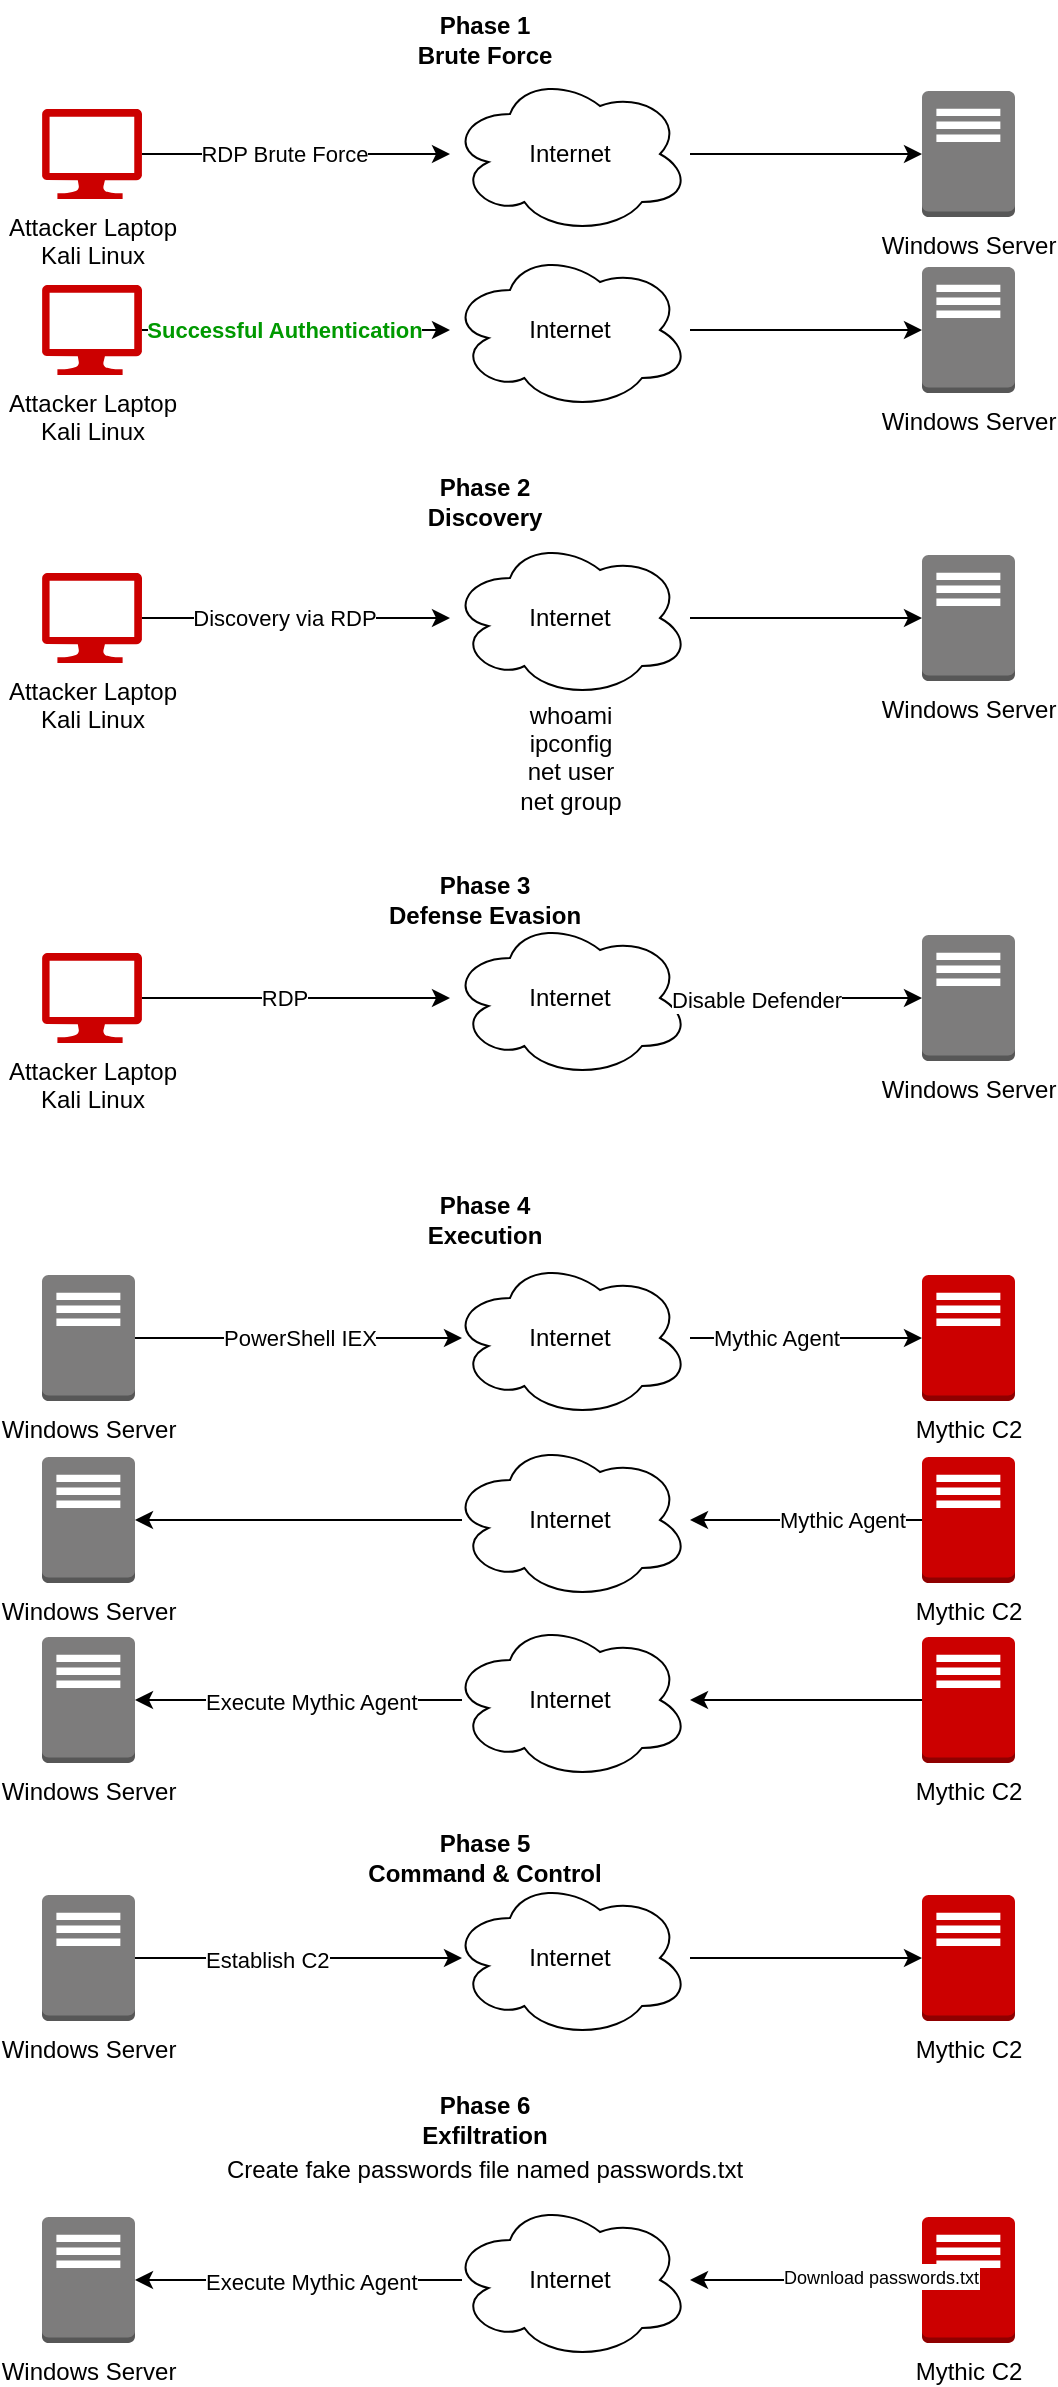 <mxfile version="26.0.6">
  <diagram name="Page-1" id="U6aiPvAN5z4Rupum-5LO">
    <mxGraphModel dx="1195" dy="662" grid="0" gridSize="10" guides="1" tooltips="1" connect="1" arrows="1" fold="1" page="1" pageScale="1" pageWidth="827" pageHeight="1169" math="0" shadow="0">
      <root>
        <mxCell id="0" />
        <mxCell id="1" parent="0" />
        <mxCell id="vFp5qnoEQJDvf5CFO5h7-2" value="Windows Server" style="outlineConnect=0;dashed=0;verticalLabelPosition=bottom;verticalAlign=top;align=center;html=1;shape=mxgraph.aws3.traditional_server;fillColor=#7D7C7C;gradientColor=none;" vertex="1" parent="1">
          <mxGeometry x="480" y="55.5" width="46.5" height="63" as="geometry" />
        </mxCell>
        <mxCell id="vFp5qnoEQJDvf5CFO5h7-11" style="edgeStyle=orthogonalEdgeStyle;rounded=0;orthogonalLoop=1;jettySize=auto;html=1;" edge="1" parent="1" source="vFp5qnoEQJDvf5CFO5h7-8" target="vFp5qnoEQJDvf5CFO5h7-9">
          <mxGeometry relative="1" as="geometry" />
        </mxCell>
        <mxCell id="vFp5qnoEQJDvf5CFO5h7-12" value="RDP Brute Force" style="edgeLabel;html=1;align=center;verticalAlign=middle;resizable=0;points=[];" vertex="1" connectable="0" parent="vFp5qnoEQJDvf5CFO5h7-11">
          <mxGeometry x="-0.079" y="1" relative="1" as="geometry">
            <mxPoint y="1" as="offset" />
          </mxGeometry>
        </mxCell>
        <mxCell id="vFp5qnoEQJDvf5CFO5h7-8" value="Attacker Laptop&lt;div&gt;Kali Linux&lt;/div&gt;" style="verticalLabelPosition=bottom;html=1;verticalAlign=top;align=center;strokeColor=none;fillColor=#CC0000;shape=mxgraph.azure.computer;pointerEvents=1;" vertex="1" parent="1">
          <mxGeometry x="40" y="64.5" width="50" height="45" as="geometry" />
        </mxCell>
        <mxCell id="vFp5qnoEQJDvf5CFO5h7-9" value="Internet" style="ellipse;shape=cloud;whiteSpace=wrap;html=1;" vertex="1" parent="1">
          <mxGeometry x="244" y="47" width="120" height="80" as="geometry" />
        </mxCell>
        <mxCell id="vFp5qnoEQJDvf5CFO5h7-10" value="Phase 1&lt;br&gt;Brute Force" style="text;html=1;align=center;verticalAlign=middle;resizable=0;points=[];autosize=1;strokeColor=none;fillColor=none;fontStyle=1" vertex="1" parent="1">
          <mxGeometry x="216" y="10" width="90" height="40" as="geometry" />
        </mxCell>
        <mxCell id="vFp5qnoEQJDvf5CFO5h7-13" style="rounded=0;orthogonalLoop=1;jettySize=auto;html=1;entryX=0;entryY=0.5;entryDx=0;entryDy=0;entryPerimeter=0;" edge="1" parent="1" source="vFp5qnoEQJDvf5CFO5h7-9" target="vFp5qnoEQJDvf5CFO5h7-2">
          <mxGeometry relative="1" as="geometry" />
        </mxCell>
        <mxCell id="vFp5qnoEQJDvf5CFO5h7-21" value="Windows Server" style="outlineConnect=0;dashed=0;verticalLabelPosition=bottom;verticalAlign=top;align=center;html=1;shape=mxgraph.aws3.traditional_server;fillColor=#7D7C7C;gradientColor=none;" vertex="1" parent="1">
          <mxGeometry x="480" y="143.5" width="46.5" height="63" as="geometry" />
        </mxCell>
        <mxCell id="vFp5qnoEQJDvf5CFO5h7-22" style="edgeStyle=orthogonalEdgeStyle;rounded=0;orthogonalLoop=1;jettySize=auto;html=1;" edge="1" source="vFp5qnoEQJDvf5CFO5h7-24" target="vFp5qnoEQJDvf5CFO5h7-25" parent="1">
          <mxGeometry relative="1" as="geometry" />
        </mxCell>
        <mxCell id="vFp5qnoEQJDvf5CFO5h7-23" value="Successful Authentication" style="edgeLabel;html=1;align=center;verticalAlign=middle;resizable=0;points=[];fontColor=#009900;fontStyle=1" vertex="1" connectable="0" parent="vFp5qnoEQJDvf5CFO5h7-22">
          <mxGeometry x="-0.079" y="1" relative="1" as="geometry">
            <mxPoint y="1" as="offset" />
          </mxGeometry>
        </mxCell>
        <mxCell id="vFp5qnoEQJDvf5CFO5h7-24" value="Attacker Laptop&lt;div&gt;Kali Linux&lt;/div&gt;" style="verticalLabelPosition=bottom;html=1;verticalAlign=top;align=center;strokeColor=none;fillColor=#CC0000;shape=mxgraph.azure.computer;pointerEvents=1;" vertex="1" parent="1">
          <mxGeometry x="40" y="152.5" width="50" height="45" as="geometry" />
        </mxCell>
        <mxCell id="vFp5qnoEQJDvf5CFO5h7-25" value="Internet" style="ellipse;shape=cloud;whiteSpace=wrap;html=1;" vertex="1" parent="1">
          <mxGeometry x="244" y="135" width="120" height="80" as="geometry" />
        </mxCell>
        <mxCell id="vFp5qnoEQJDvf5CFO5h7-26" style="rounded=0;orthogonalLoop=1;jettySize=auto;html=1;entryX=0;entryY=0.5;entryDx=0;entryDy=0;entryPerimeter=0;" edge="1" source="vFp5qnoEQJDvf5CFO5h7-25" target="vFp5qnoEQJDvf5CFO5h7-21" parent="1">
          <mxGeometry relative="1" as="geometry" />
        </mxCell>
        <mxCell id="vFp5qnoEQJDvf5CFO5h7-27" value="Phase 2&lt;br&gt;Discovery" style="text;html=1;align=center;verticalAlign=middle;resizable=0;points=[];autosize=1;strokeColor=none;fillColor=none;fontStyle=1" vertex="1" parent="1">
          <mxGeometry x="221" y="241" width="80" height="40" as="geometry" />
        </mxCell>
        <mxCell id="vFp5qnoEQJDvf5CFO5h7-33" value="Windows Server" style="outlineConnect=0;dashed=0;verticalLabelPosition=bottom;verticalAlign=top;align=center;html=1;shape=mxgraph.aws3.traditional_server;fillColor=#7D7C7C;gradientColor=none;" vertex="1" parent="1">
          <mxGeometry x="480" y="287.5" width="46.5" height="63" as="geometry" />
        </mxCell>
        <mxCell id="vFp5qnoEQJDvf5CFO5h7-34" style="edgeStyle=orthogonalEdgeStyle;rounded=0;orthogonalLoop=1;jettySize=auto;html=1;" edge="1" source="vFp5qnoEQJDvf5CFO5h7-36" target="vFp5qnoEQJDvf5CFO5h7-37" parent="1">
          <mxGeometry relative="1" as="geometry" />
        </mxCell>
        <mxCell id="vFp5qnoEQJDvf5CFO5h7-35" value="Discovery via RDP" style="edgeLabel;html=1;align=center;verticalAlign=middle;resizable=0;points=[];" vertex="1" connectable="0" parent="vFp5qnoEQJDvf5CFO5h7-34">
          <mxGeometry x="-0.079" y="1" relative="1" as="geometry">
            <mxPoint y="1" as="offset" />
          </mxGeometry>
        </mxCell>
        <mxCell id="vFp5qnoEQJDvf5CFO5h7-36" value="Attacker Laptop&lt;div&gt;Kali Linux&lt;/div&gt;" style="verticalLabelPosition=bottom;html=1;verticalAlign=top;align=center;strokeColor=none;fillColor=#CC0000;shape=mxgraph.azure.computer;pointerEvents=1;" vertex="1" parent="1">
          <mxGeometry x="40" y="296.5" width="50" height="45" as="geometry" />
        </mxCell>
        <mxCell id="vFp5qnoEQJDvf5CFO5h7-37" value="Internet" style="ellipse;shape=cloud;whiteSpace=wrap;html=1;" vertex="1" parent="1">
          <mxGeometry x="244" y="279" width="120" height="80" as="geometry" />
        </mxCell>
        <mxCell id="vFp5qnoEQJDvf5CFO5h7-38" style="rounded=0;orthogonalLoop=1;jettySize=auto;html=1;entryX=0;entryY=0.5;entryDx=0;entryDy=0;entryPerimeter=0;" edge="1" source="vFp5qnoEQJDvf5CFO5h7-37" target="vFp5qnoEQJDvf5CFO5h7-33" parent="1">
          <mxGeometry relative="1" as="geometry" />
        </mxCell>
        <mxCell id="vFp5qnoEQJDvf5CFO5h7-39" value="whoami&lt;br&gt;ipconfig&lt;div&gt;net user&lt;/div&gt;&lt;div&gt;net group&lt;br&gt;&lt;div&gt;&lt;br&gt;&lt;/div&gt;&lt;/div&gt;" style="text;html=1;align=center;verticalAlign=middle;resizable=0;points=[];autosize=1;strokeColor=none;fillColor=none;" vertex="1" parent="1">
          <mxGeometry x="269" y="350.5" width="70" height="90" as="geometry" />
        </mxCell>
        <mxCell id="vFp5qnoEQJDvf5CFO5h7-40" value="Phase 3&lt;br&gt;Defense Evasion" style="text;html=1;align=center;verticalAlign=middle;resizable=0;points=[];autosize=1;strokeColor=none;fillColor=none;fontStyle=1" vertex="1" parent="1">
          <mxGeometry x="206" y="439.5" width="110" height="40" as="geometry" />
        </mxCell>
        <mxCell id="vFp5qnoEQJDvf5CFO5h7-72" value="Mythic C2" style="outlineConnect=0;dashed=0;verticalLabelPosition=bottom;verticalAlign=top;align=center;html=1;shape=mxgraph.aws3.traditional_server;fillColor=#CC0000;gradientColor=none;" vertex="1" parent="1">
          <mxGeometry x="480" y="647.5" width="46.5" height="63" as="geometry" />
        </mxCell>
        <mxCell id="vFp5qnoEQJDvf5CFO5h7-73" value="Phase 4&lt;br&gt;Execution" style="text;html=1;align=center;verticalAlign=middle;resizable=0;points=[];autosize=1;strokeColor=none;fillColor=none;fontStyle=1" vertex="1" parent="1">
          <mxGeometry x="221" y="600" width="80" height="40" as="geometry" />
        </mxCell>
        <mxCell id="vFp5qnoEQJDvf5CFO5h7-74" value="Windows Server" style="outlineConnect=0;dashed=0;verticalLabelPosition=bottom;verticalAlign=top;align=center;html=1;shape=mxgraph.aws3.traditional_server;fillColor=#7D7C7C;gradientColor=none;" vertex="1" parent="1">
          <mxGeometry x="40" y="647.5" width="46.5" height="63" as="geometry" />
        </mxCell>
        <mxCell id="vFp5qnoEQJDvf5CFO5h7-75" style="rounded=0;orthogonalLoop=1;jettySize=auto;html=1;" edge="1" source="vFp5qnoEQJDvf5CFO5h7-77" target="vFp5qnoEQJDvf5CFO5h7-72" parent="1">
          <mxGeometry relative="1" as="geometry" />
        </mxCell>
        <mxCell id="vFp5qnoEQJDvf5CFO5h7-76" value="Mythic Agent" style="edgeLabel;html=1;align=center;verticalAlign=middle;resizable=0;points=[];" vertex="1" connectable="0" parent="vFp5qnoEQJDvf5CFO5h7-75">
          <mxGeometry x="-0.264" relative="1" as="geometry">
            <mxPoint as="offset" />
          </mxGeometry>
        </mxCell>
        <mxCell id="vFp5qnoEQJDvf5CFO5h7-77" value="Internet" style="ellipse;shape=cloud;whiteSpace=wrap;html=1;" vertex="1" parent="1">
          <mxGeometry x="244" y="639" width="120" height="80" as="geometry" />
        </mxCell>
        <mxCell id="vFp5qnoEQJDvf5CFO5h7-78" style="edgeStyle=orthogonalEdgeStyle;rounded=0;orthogonalLoop=1;jettySize=auto;html=1;entryX=0.05;entryY=0.5;entryDx=0;entryDy=0;entryPerimeter=0;" edge="1" source="vFp5qnoEQJDvf5CFO5h7-74" target="vFp5qnoEQJDvf5CFO5h7-77" parent="1">
          <mxGeometry relative="1" as="geometry" />
        </mxCell>
        <mxCell id="vFp5qnoEQJDvf5CFO5h7-79" value="PowerShell IEX" style="edgeLabel;html=1;align=left;verticalAlign=middle;resizable=0;points=[];" vertex="1" connectable="0" parent="vFp5qnoEQJDvf5CFO5h7-78">
          <mxGeometry x="-0.488" relative="1" as="geometry">
            <mxPoint as="offset" />
          </mxGeometry>
        </mxCell>
        <mxCell id="vFp5qnoEQJDvf5CFO5h7-80" value="Mythic C2" style="outlineConnect=0;dashed=0;verticalLabelPosition=bottom;verticalAlign=top;align=center;html=1;shape=mxgraph.aws3.traditional_server;fillColor=#CC0000;gradientColor=none;" vertex="1" parent="1">
          <mxGeometry x="480" y="738.5" width="46.5" height="63" as="geometry" />
        </mxCell>
        <mxCell id="vFp5qnoEQJDvf5CFO5h7-81" value="Windows Server" style="outlineConnect=0;dashed=0;verticalLabelPosition=bottom;verticalAlign=top;align=center;html=1;shape=mxgraph.aws3.traditional_server;fillColor=#7D7C7C;gradientColor=none;" vertex="1" parent="1">
          <mxGeometry x="40" y="738.5" width="46.5" height="63" as="geometry" />
        </mxCell>
        <mxCell id="vFp5qnoEQJDvf5CFO5h7-82" style="rounded=0;orthogonalLoop=1;jettySize=auto;html=1;endArrow=none;endFill=0;startArrow=classic;startFill=1;" edge="1" source="vFp5qnoEQJDvf5CFO5h7-84" target="vFp5qnoEQJDvf5CFO5h7-80" parent="1">
          <mxGeometry relative="1" as="geometry" />
        </mxCell>
        <mxCell id="vFp5qnoEQJDvf5CFO5h7-83" value="Mythic Agent" style="edgeLabel;html=1;align=left;verticalAlign=middle;resizable=0;points=[];" vertex="1" connectable="0" parent="vFp5qnoEQJDvf5CFO5h7-82">
          <mxGeometry x="-0.264" relative="1" as="geometry">
            <mxPoint as="offset" />
          </mxGeometry>
        </mxCell>
        <mxCell id="vFp5qnoEQJDvf5CFO5h7-84" value="Internet" style="ellipse;shape=cloud;whiteSpace=wrap;html=1;" vertex="1" parent="1">
          <mxGeometry x="244" y="730" width="120" height="80" as="geometry" />
        </mxCell>
        <mxCell id="vFp5qnoEQJDvf5CFO5h7-85" style="edgeStyle=orthogonalEdgeStyle;rounded=0;orthogonalLoop=1;jettySize=auto;html=1;entryX=0.05;entryY=0.5;entryDx=0;entryDy=0;entryPerimeter=0;endArrow=none;endFill=0;startArrow=classic;startFill=1;" edge="1" source="vFp5qnoEQJDvf5CFO5h7-81" target="vFp5qnoEQJDvf5CFO5h7-84" parent="1">
          <mxGeometry relative="1" as="geometry" />
        </mxCell>
        <mxCell id="vFp5qnoEQJDvf5CFO5h7-86" value="Mythic C2" style="outlineConnect=0;dashed=0;verticalLabelPosition=bottom;verticalAlign=top;align=center;html=1;shape=mxgraph.aws3.traditional_server;fillColor=#CC0000;gradientColor=none;" vertex="1" parent="1">
          <mxGeometry x="480" y="828.5" width="46.5" height="63" as="geometry" />
        </mxCell>
        <mxCell id="vFp5qnoEQJDvf5CFO5h7-87" value="Windows Server" style="outlineConnect=0;dashed=0;verticalLabelPosition=bottom;verticalAlign=top;align=center;html=1;shape=mxgraph.aws3.traditional_server;fillColor=#7D7C7C;gradientColor=none;" vertex="1" parent="1">
          <mxGeometry x="40" y="828.5" width="46.5" height="63" as="geometry" />
        </mxCell>
        <mxCell id="vFp5qnoEQJDvf5CFO5h7-88" style="rounded=0;orthogonalLoop=1;jettySize=auto;html=1;endArrow=none;endFill=0;startArrow=classic;startFill=1;" edge="1" source="vFp5qnoEQJDvf5CFO5h7-89" target="vFp5qnoEQJDvf5CFO5h7-86" parent="1">
          <mxGeometry relative="1" as="geometry" />
        </mxCell>
        <mxCell id="vFp5qnoEQJDvf5CFO5h7-89" value="Internet" style="ellipse;shape=cloud;whiteSpace=wrap;html=1;" vertex="1" parent="1">
          <mxGeometry x="244" y="820" width="120" height="80" as="geometry" />
        </mxCell>
        <mxCell id="vFp5qnoEQJDvf5CFO5h7-90" style="edgeStyle=orthogonalEdgeStyle;rounded=0;orthogonalLoop=1;jettySize=auto;html=1;entryX=0.05;entryY=0.5;entryDx=0;entryDy=0;entryPerimeter=0;endArrow=none;endFill=0;startArrow=classic;startFill=1;" edge="1" source="vFp5qnoEQJDvf5CFO5h7-87" target="vFp5qnoEQJDvf5CFO5h7-89" parent="1">
          <mxGeometry relative="1" as="geometry" />
        </mxCell>
        <mxCell id="vFp5qnoEQJDvf5CFO5h7-91" value="Execute Mythic Agent" style="edgeLabel;html=1;align=left;verticalAlign=middle;resizable=0;points=[];" vertex="1" connectable="0" parent="vFp5qnoEQJDvf5CFO5h7-90">
          <mxGeometry x="-0.59" y="-1" relative="1" as="geometry">
            <mxPoint as="offset" />
          </mxGeometry>
        </mxCell>
        <mxCell id="vFp5qnoEQJDvf5CFO5h7-92" value="Windows Server" style="outlineConnect=0;dashed=0;verticalLabelPosition=bottom;verticalAlign=top;align=center;html=1;shape=mxgraph.aws3.traditional_server;fillColor=#7D7C7C;gradientColor=none;" vertex="1" parent="1">
          <mxGeometry x="480" y="477.5" width="46.5" height="63" as="geometry" />
        </mxCell>
        <mxCell id="vFp5qnoEQJDvf5CFO5h7-93" style="edgeStyle=orthogonalEdgeStyle;rounded=0;orthogonalLoop=1;jettySize=auto;html=1;" edge="1" source="vFp5qnoEQJDvf5CFO5h7-95" target="vFp5qnoEQJDvf5CFO5h7-96" parent="1">
          <mxGeometry relative="1" as="geometry" />
        </mxCell>
        <mxCell id="vFp5qnoEQJDvf5CFO5h7-94" value="RDP" style="edgeLabel;html=1;align=center;verticalAlign=middle;resizable=0;points=[];" vertex="1" connectable="0" parent="vFp5qnoEQJDvf5CFO5h7-93">
          <mxGeometry x="-0.079" y="1" relative="1" as="geometry">
            <mxPoint y="1" as="offset" />
          </mxGeometry>
        </mxCell>
        <mxCell id="vFp5qnoEQJDvf5CFO5h7-95" value="Attacker Laptop&lt;div&gt;Kali Linux&lt;/div&gt;" style="verticalLabelPosition=bottom;html=1;verticalAlign=top;align=center;strokeColor=none;fillColor=#CC0000;shape=mxgraph.azure.computer;pointerEvents=1;" vertex="1" parent="1">
          <mxGeometry x="40" y="486.5" width="50" height="45" as="geometry" />
        </mxCell>
        <mxCell id="vFp5qnoEQJDvf5CFO5h7-96" value="Internet" style="ellipse;shape=cloud;whiteSpace=wrap;html=1;" vertex="1" parent="1">
          <mxGeometry x="244" y="469" width="120" height="80" as="geometry" />
        </mxCell>
        <mxCell id="vFp5qnoEQJDvf5CFO5h7-97" style="rounded=0;orthogonalLoop=1;jettySize=auto;html=1;entryX=0;entryY=0.5;entryDx=0;entryDy=0;entryPerimeter=0;" edge="1" source="vFp5qnoEQJDvf5CFO5h7-96" target="vFp5qnoEQJDvf5CFO5h7-92" parent="1">
          <mxGeometry relative="1" as="geometry" />
        </mxCell>
        <mxCell id="vFp5qnoEQJDvf5CFO5h7-98" value="Disable Defender" style="edgeLabel;html=1;align=center;verticalAlign=middle;resizable=0;points=[];" vertex="1" connectable="0" parent="vFp5qnoEQJDvf5CFO5h7-97">
          <mxGeometry x="-0.437" y="-1" relative="1" as="geometry">
            <mxPoint as="offset" />
          </mxGeometry>
        </mxCell>
        <mxCell id="vFp5qnoEQJDvf5CFO5h7-99" value="Phase 5&lt;br&gt;Command &amp;amp; Control" style="text;html=1;align=center;verticalAlign=middle;resizable=0;points=[];autosize=1;strokeColor=none;fillColor=none;fontStyle=1" vertex="1" parent="1">
          <mxGeometry x="196" y="919" width="130" height="40" as="geometry" />
        </mxCell>
        <mxCell id="vFp5qnoEQJDvf5CFO5h7-100" value="Mythic C2" style="outlineConnect=0;dashed=0;verticalLabelPosition=bottom;verticalAlign=top;align=center;html=1;shape=mxgraph.aws3.traditional_server;fillColor=#CC0000;gradientColor=none;" vertex="1" parent="1">
          <mxGeometry x="480" y="957.5" width="46.5" height="63" as="geometry" />
        </mxCell>
        <mxCell id="vFp5qnoEQJDvf5CFO5h7-101" value="Windows Server" style="outlineConnect=0;dashed=0;verticalLabelPosition=bottom;verticalAlign=top;align=center;html=1;shape=mxgraph.aws3.traditional_server;fillColor=#7D7C7C;gradientColor=none;" vertex="1" parent="1">
          <mxGeometry x="40" y="957.5" width="46.5" height="63" as="geometry" />
        </mxCell>
        <mxCell id="vFp5qnoEQJDvf5CFO5h7-102" style="rounded=0;orthogonalLoop=1;jettySize=auto;html=1;endArrow=classic;endFill=1;startArrow=none;startFill=0;" edge="1" source="vFp5qnoEQJDvf5CFO5h7-103" target="vFp5qnoEQJDvf5CFO5h7-100" parent="1">
          <mxGeometry relative="1" as="geometry" />
        </mxCell>
        <mxCell id="vFp5qnoEQJDvf5CFO5h7-103" value="Internet" style="ellipse;shape=cloud;whiteSpace=wrap;html=1;" vertex="1" parent="1">
          <mxGeometry x="244" y="949" width="120" height="80" as="geometry" />
        </mxCell>
        <mxCell id="vFp5qnoEQJDvf5CFO5h7-104" style="edgeStyle=orthogonalEdgeStyle;rounded=0;orthogonalLoop=1;jettySize=auto;html=1;entryX=0.05;entryY=0.5;entryDx=0;entryDy=0;entryPerimeter=0;endArrow=classic;endFill=1;startArrow=none;startFill=0;" edge="1" source="vFp5qnoEQJDvf5CFO5h7-101" target="vFp5qnoEQJDvf5CFO5h7-103" parent="1">
          <mxGeometry relative="1" as="geometry" />
        </mxCell>
        <mxCell id="vFp5qnoEQJDvf5CFO5h7-105" value="Establish C2" style="edgeLabel;html=1;align=left;verticalAlign=middle;resizable=0;points=[];" vertex="1" connectable="0" parent="vFp5qnoEQJDvf5CFO5h7-104">
          <mxGeometry x="-0.59" y="-1" relative="1" as="geometry">
            <mxPoint as="offset" />
          </mxGeometry>
        </mxCell>
        <mxCell id="vFp5qnoEQJDvf5CFO5h7-106" value="Create fake passwords file named passwords.txt" style="text;html=1;align=center;verticalAlign=middle;resizable=0;points=[];autosize=1;strokeColor=none;fillColor=none;" vertex="1" parent="1">
          <mxGeometry x="121" y="1080" width="280" height="30" as="geometry" />
        </mxCell>
        <mxCell id="vFp5qnoEQJDvf5CFO5h7-107" value="Phase 6&lt;br&gt;Exfiltration" style="text;html=1;align=center;verticalAlign=middle;resizable=0;points=[];autosize=1;strokeColor=none;fillColor=none;fontStyle=1" vertex="1" parent="1">
          <mxGeometry x="221" y="1050" width="80" height="40" as="geometry" />
        </mxCell>
        <mxCell id="vFp5qnoEQJDvf5CFO5h7-108" value="Mythic C2" style="outlineConnect=0;dashed=0;verticalLabelPosition=bottom;verticalAlign=top;align=center;html=1;shape=mxgraph.aws3.traditional_server;fillColor=#CC0000;gradientColor=none;" vertex="1" parent="1">
          <mxGeometry x="480" y="1118.5" width="46.5" height="63" as="geometry" />
        </mxCell>
        <mxCell id="vFp5qnoEQJDvf5CFO5h7-109" value="Windows Server" style="outlineConnect=0;dashed=0;verticalLabelPosition=bottom;verticalAlign=top;align=center;html=1;shape=mxgraph.aws3.traditional_server;fillColor=#7D7C7C;gradientColor=none;" vertex="1" parent="1">
          <mxGeometry x="40" y="1118.5" width="46.5" height="63" as="geometry" />
        </mxCell>
        <mxCell id="vFp5qnoEQJDvf5CFO5h7-110" style="rounded=0;orthogonalLoop=1;jettySize=auto;html=1;endArrow=none;endFill=0;startArrow=classic;startFill=1;" edge="1" source="vFp5qnoEQJDvf5CFO5h7-111" target="vFp5qnoEQJDvf5CFO5h7-108" parent="1">
          <mxGeometry relative="1" as="geometry" />
        </mxCell>
        <mxCell id="vFp5qnoEQJDvf5CFO5h7-114" value="&lt;font style=&quot;font-size: 9px;&quot;&gt;Download passwords.txt&lt;/font&gt;" style="edgeLabel;html=1;align=left;verticalAlign=middle;resizable=0;points=[];" vertex="1" connectable="0" parent="vFp5qnoEQJDvf5CFO5h7-110">
          <mxGeometry x="-0.236" y="2" relative="1" as="geometry">
            <mxPoint as="offset" />
          </mxGeometry>
        </mxCell>
        <mxCell id="vFp5qnoEQJDvf5CFO5h7-111" value="Internet" style="ellipse;shape=cloud;whiteSpace=wrap;html=1;" vertex="1" parent="1">
          <mxGeometry x="244" y="1110" width="120" height="80" as="geometry" />
        </mxCell>
        <mxCell id="vFp5qnoEQJDvf5CFO5h7-112" style="edgeStyle=orthogonalEdgeStyle;rounded=0;orthogonalLoop=1;jettySize=auto;html=1;entryX=0.05;entryY=0.5;entryDx=0;entryDy=0;entryPerimeter=0;endArrow=none;endFill=0;startArrow=classic;startFill=1;" edge="1" source="vFp5qnoEQJDvf5CFO5h7-109" target="vFp5qnoEQJDvf5CFO5h7-111" parent="1">
          <mxGeometry relative="1" as="geometry" />
        </mxCell>
        <mxCell id="vFp5qnoEQJDvf5CFO5h7-113" value="Execute Mythic Agent" style="edgeLabel;html=1;align=left;verticalAlign=middle;resizable=0;points=[];" vertex="1" connectable="0" parent="vFp5qnoEQJDvf5CFO5h7-112">
          <mxGeometry x="-0.59" y="-1" relative="1" as="geometry">
            <mxPoint as="offset" />
          </mxGeometry>
        </mxCell>
      </root>
    </mxGraphModel>
  </diagram>
</mxfile>
